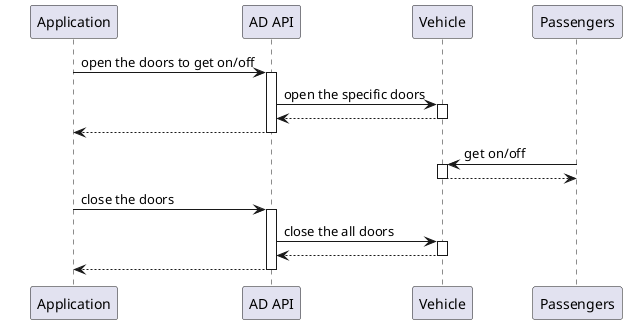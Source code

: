 @startuml

skinparam ParticipantPadding 25
participant "Application" as system
participant "AD API" as api
participant "Vehicle" as vehicle
participant "Passengers" as passengers

system -> api ++: open the doors to get on/off
api -> vehicle ++: open the specific doors
return
return

passengers -> vehicle ++: get on/off
return

system -> api ++: close the doors
api -> vehicle ++: close the all doors
return
return

@enduml
